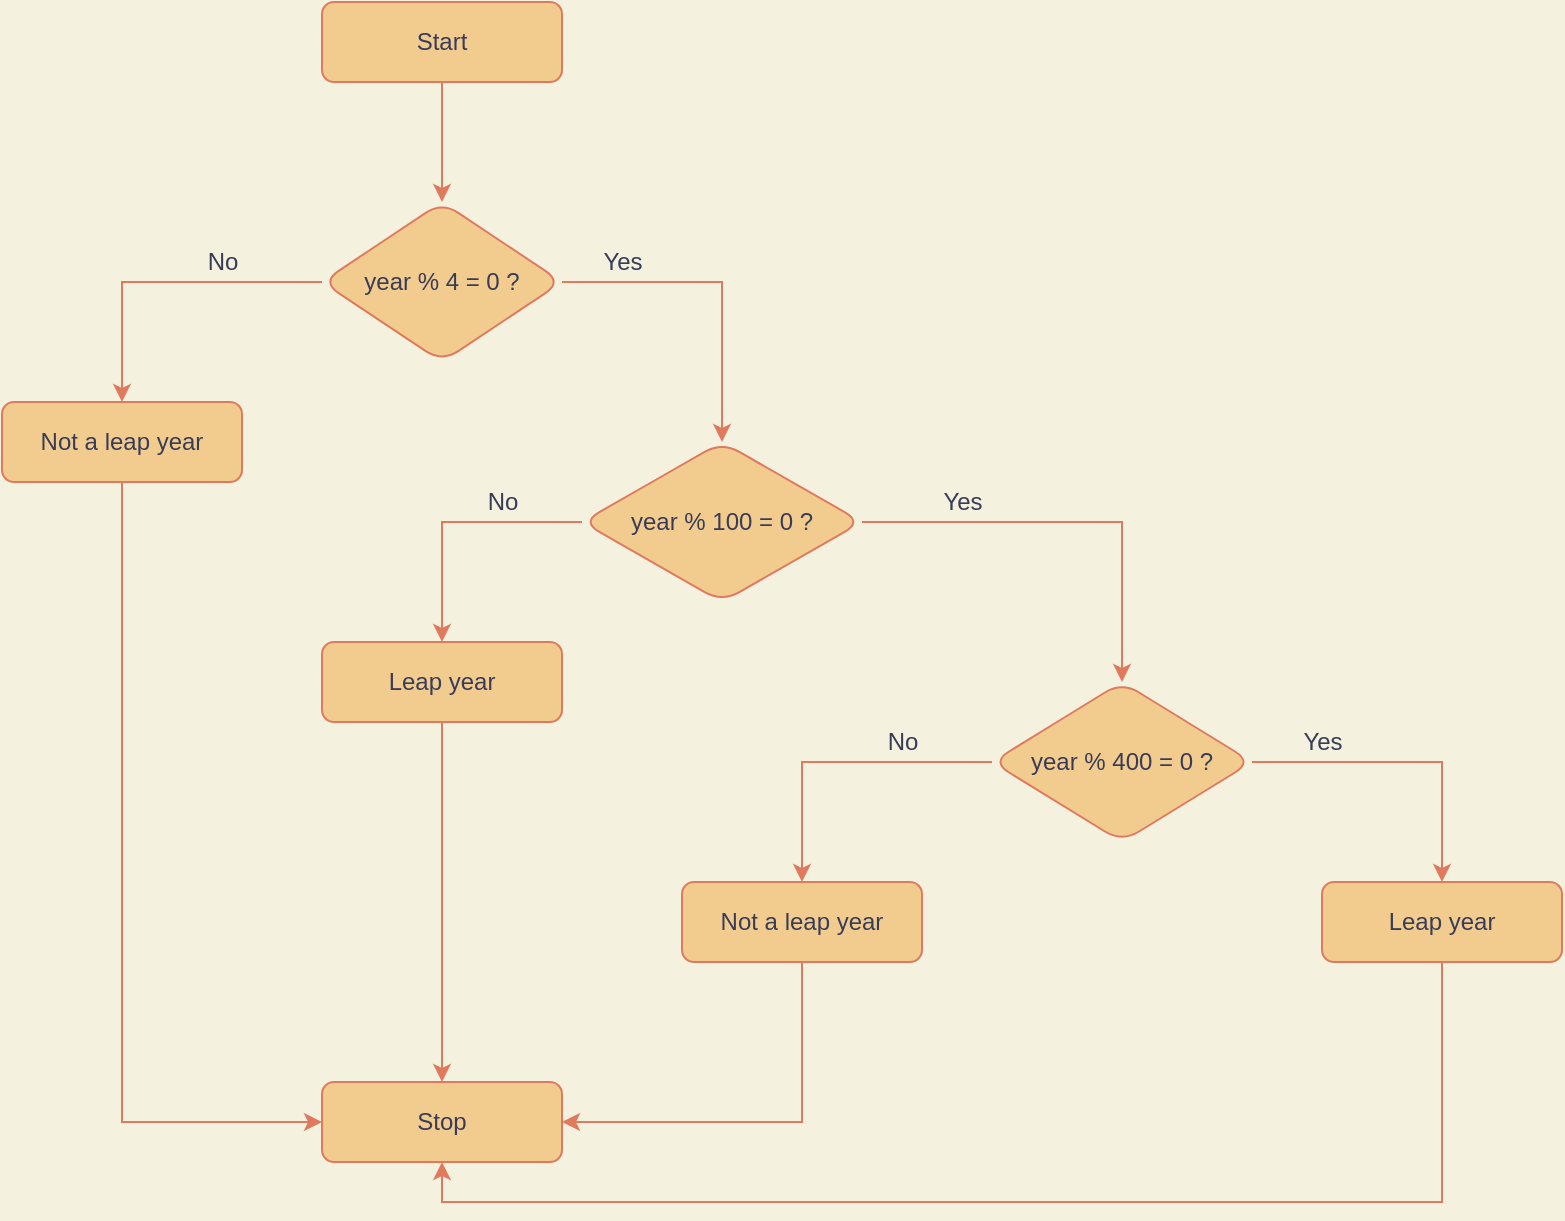 <mxfile version="20.6.1" type="device"><diagram id="PtTN8Aw3Eo9dObX4K2MH" name="Page-1"><mxGraphModel dx="1643" dy="777" grid="1" gridSize="10" guides="1" tooltips="1" connect="1" arrows="1" fold="1" page="1" pageScale="1" pageWidth="1100" pageHeight="850" background="#F4F1DE" math="0" shadow="0"><root><mxCell id="0"/><mxCell id="1" parent="0"/><mxCell id="qNrmKRrsg9OvUIZjo_Em-6" value="" style="edgeStyle=orthogonalEdgeStyle;rounded=0;orthogonalLoop=1;jettySize=auto;html=1;strokeColor=#E07A5F;fontColor=#393C56;fillColor=#F2CC8F;" edge="1" parent="1" source="qNrmKRrsg9OvUIZjo_Em-4" target="qNrmKRrsg9OvUIZjo_Em-5"><mxGeometry relative="1" as="geometry"/></mxCell><mxCell id="qNrmKRrsg9OvUIZjo_Em-4" value="Start" style="rounded=1;whiteSpace=wrap;html=1;strokeColor=#E07A5F;fontColor=#393C56;fillColor=#F2CC8F;" vertex="1" parent="1"><mxGeometry x="240" y="20" width="120" height="40" as="geometry"/></mxCell><mxCell id="qNrmKRrsg9OvUIZjo_Em-8" value="" style="edgeStyle=orthogonalEdgeStyle;rounded=0;orthogonalLoop=1;jettySize=auto;html=1;strokeColor=#E07A5F;fontColor=#393C56;fillColor=#F2CC8F;" edge="1" parent="1" source="qNrmKRrsg9OvUIZjo_Em-5" target="qNrmKRrsg9OvUIZjo_Em-7"><mxGeometry relative="1" as="geometry"/></mxCell><mxCell id="qNrmKRrsg9OvUIZjo_Em-10" value="" style="edgeStyle=orthogonalEdgeStyle;rounded=0;orthogonalLoop=1;jettySize=auto;html=1;strokeColor=#E07A5F;fontColor=#393C56;fillColor=#F2CC8F;" edge="1" parent="1" source="qNrmKRrsg9OvUIZjo_Em-5" target="qNrmKRrsg9OvUIZjo_Em-9"><mxGeometry relative="1" as="geometry"/></mxCell><mxCell id="qNrmKRrsg9OvUIZjo_Em-5" value="year % 4 = 0 ?" style="rhombus;whiteSpace=wrap;html=1;fillColor=#F2CC8F;strokeColor=#E07A5F;fontColor=#393C56;rounded=1;" vertex="1" parent="1"><mxGeometry x="240" y="120" width="120" height="80" as="geometry"/></mxCell><mxCell id="qNrmKRrsg9OvUIZjo_Em-31" style="edgeStyle=orthogonalEdgeStyle;rounded=0;orthogonalLoop=1;jettySize=auto;html=1;exitX=0.5;exitY=1;exitDx=0;exitDy=0;entryX=0;entryY=0.5;entryDx=0;entryDy=0;strokeColor=#E07A5F;fontColor=#393C56;fillColor=#F2CC8F;" edge="1" parent="1" source="qNrmKRrsg9OvUIZjo_Em-7" target="qNrmKRrsg9OvUIZjo_Em-27"><mxGeometry relative="1" as="geometry"/></mxCell><mxCell id="qNrmKRrsg9OvUIZjo_Em-7" value="Not a leap year" style="whiteSpace=wrap;html=1;fillColor=#F2CC8F;strokeColor=#E07A5F;fontColor=#393C56;rounded=1;" vertex="1" parent="1"><mxGeometry x="80" y="220" width="120" height="40" as="geometry"/></mxCell><mxCell id="qNrmKRrsg9OvUIZjo_Em-12" value="" style="edgeStyle=orthogonalEdgeStyle;rounded=0;orthogonalLoop=1;jettySize=auto;html=1;strokeColor=#E07A5F;fontColor=#393C56;fillColor=#F2CC8F;" edge="1" parent="1" source="qNrmKRrsg9OvUIZjo_Em-9" target="qNrmKRrsg9OvUIZjo_Em-11"><mxGeometry relative="1" as="geometry"/></mxCell><mxCell id="qNrmKRrsg9OvUIZjo_Em-14" value="" style="edgeStyle=orthogonalEdgeStyle;rounded=0;orthogonalLoop=1;jettySize=auto;html=1;strokeColor=#E07A5F;fontColor=#393C56;fillColor=#F2CC8F;" edge="1" parent="1" source="qNrmKRrsg9OvUIZjo_Em-9" target="qNrmKRrsg9OvUIZjo_Em-13"><mxGeometry relative="1" as="geometry"/></mxCell><mxCell id="qNrmKRrsg9OvUIZjo_Em-9" value="year % 100 = 0 ?" style="rhombus;whiteSpace=wrap;html=1;fillColor=#F2CC8F;strokeColor=#E07A5F;fontColor=#393C56;rounded=1;" vertex="1" parent="1"><mxGeometry x="370" y="240" width="140" height="80" as="geometry"/></mxCell><mxCell id="qNrmKRrsg9OvUIZjo_Em-29" style="edgeStyle=orthogonalEdgeStyle;rounded=0;orthogonalLoop=1;jettySize=auto;html=1;exitX=0.5;exitY=1;exitDx=0;exitDy=0;entryX=0.5;entryY=0;entryDx=0;entryDy=0;strokeColor=#E07A5F;fontColor=#393C56;fillColor=#F2CC8F;" edge="1" parent="1" source="qNrmKRrsg9OvUIZjo_Em-11" target="qNrmKRrsg9OvUIZjo_Em-27"><mxGeometry relative="1" as="geometry"/></mxCell><mxCell id="qNrmKRrsg9OvUIZjo_Em-11" value="Leap year" style="whiteSpace=wrap;html=1;fillColor=#F2CC8F;strokeColor=#E07A5F;fontColor=#393C56;rounded=1;" vertex="1" parent="1"><mxGeometry x="240" y="340" width="120" height="40" as="geometry"/></mxCell><mxCell id="qNrmKRrsg9OvUIZjo_Em-16" value="" style="edgeStyle=orthogonalEdgeStyle;rounded=0;orthogonalLoop=1;jettySize=auto;html=1;strokeColor=#E07A5F;fontColor=#393C56;fillColor=#F2CC8F;" edge="1" parent="1" source="qNrmKRrsg9OvUIZjo_Em-13" target="qNrmKRrsg9OvUIZjo_Em-15"><mxGeometry relative="1" as="geometry"/></mxCell><mxCell id="qNrmKRrsg9OvUIZjo_Em-18" value="" style="edgeStyle=orthogonalEdgeStyle;rounded=0;orthogonalLoop=1;jettySize=auto;html=1;strokeColor=#E07A5F;fontColor=#393C56;fillColor=#F2CC8F;" edge="1" parent="1" source="qNrmKRrsg9OvUIZjo_Em-13" target="qNrmKRrsg9OvUIZjo_Em-17"><mxGeometry relative="1" as="geometry"/></mxCell><mxCell id="qNrmKRrsg9OvUIZjo_Em-13" value="year % 400 = 0 ?" style="rhombus;whiteSpace=wrap;html=1;fillColor=#F2CC8F;strokeColor=#E07A5F;fontColor=#393C56;rounded=1;" vertex="1" parent="1"><mxGeometry x="575" y="360" width="130" height="80" as="geometry"/></mxCell><mxCell id="qNrmKRrsg9OvUIZjo_Em-35" style="edgeStyle=orthogonalEdgeStyle;rounded=0;orthogonalLoop=1;jettySize=auto;html=1;exitX=0.5;exitY=1;exitDx=0;exitDy=0;entryX=0.5;entryY=1;entryDx=0;entryDy=0;strokeColor=#E07A5F;fontColor=#393C56;fillColor=#F2CC8F;" edge="1" parent="1" source="qNrmKRrsg9OvUIZjo_Em-15" target="qNrmKRrsg9OvUIZjo_Em-27"><mxGeometry relative="1" as="geometry"/></mxCell><mxCell id="qNrmKRrsg9OvUIZjo_Em-15" value="Leap year" style="whiteSpace=wrap;html=1;fillColor=#F2CC8F;strokeColor=#E07A5F;fontColor=#393C56;rounded=1;" vertex="1" parent="1"><mxGeometry x="740" y="460" width="120" height="40" as="geometry"/></mxCell><mxCell id="qNrmKRrsg9OvUIZjo_Em-33" style="edgeStyle=orthogonalEdgeStyle;rounded=0;orthogonalLoop=1;jettySize=auto;html=1;exitX=0.5;exitY=1;exitDx=0;exitDy=0;entryX=1;entryY=0.5;entryDx=0;entryDy=0;strokeColor=#E07A5F;fontColor=#393C56;fillColor=#F2CC8F;" edge="1" parent="1" source="qNrmKRrsg9OvUIZjo_Em-17" target="qNrmKRrsg9OvUIZjo_Em-27"><mxGeometry relative="1" as="geometry"/></mxCell><mxCell id="qNrmKRrsg9OvUIZjo_Em-17" value="Not a leap year" style="whiteSpace=wrap;html=1;fillColor=#F2CC8F;strokeColor=#E07A5F;fontColor=#393C56;rounded=1;" vertex="1" parent="1"><mxGeometry x="420" y="460" width="120" height="40" as="geometry"/></mxCell><mxCell id="qNrmKRrsg9OvUIZjo_Em-19" value="No" style="text;html=1;align=center;verticalAlign=middle;resizable=0;points=[];autosize=1;strokeColor=none;fillColor=none;fontColor=#393C56;" vertex="1" parent="1"><mxGeometry x="170" y="135" width="40" height="30" as="geometry"/></mxCell><mxCell id="qNrmKRrsg9OvUIZjo_Em-20" value="Yes" style="text;html=1;align=center;verticalAlign=middle;resizable=0;points=[];autosize=1;strokeColor=none;fillColor=none;fontColor=#393C56;" vertex="1" parent="1"><mxGeometry x="370" y="135" width="40" height="30" as="geometry"/></mxCell><mxCell id="qNrmKRrsg9OvUIZjo_Em-21" value="No" style="text;html=1;align=center;verticalAlign=middle;resizable=0;points=[];autosize=1;strokeColor=none;fillColor=none;fontColor=#393C56;" vertex="1" parent="1"><mxGeometry x="310" y="255" width="40" height="30" as="geometry"/></mxCell><mxCell id="qNrmKRrsg9OvUIZjo_Em-22" value="Yes" style="text;html=1;align=center;verticalAlign=middle;resizable=0;points=[];autosize=1;strokeColor=none;fillColor=none;fontColor=#393C56;" vertex="1" parent="1"><mxGeometry x="540" y="255" width="40" height="30" as="geometry"/></mxCell><mxCell id="qNrmKRrsg9OvUIZjo_Em-23" value="No" style="text;html=1;align=center;verticalAlign=middle;resizable=0;points=[];autosize=1;strokeColor=none;fillColor=none;fontColor=#393C56;" vertex="1" parent="1"><mxGeometry x="510" y="375" width="40" height="30" as="geometry"/></mxCell><mxCell id="qNrmKRrsg9OvUIZjo_Em-24" value="Yes" style="text;html=1;align=center;verticalAlign=middle;resizable=0;points=[];autosize=1;strokeColor=none;fillColor=none;fontColor=#393C56;" vertex="1" parent="1"><mxGeometry x="720" y="375" width="40" height="30" as="geometry"/></mxCell><mxCell id="qNrmKRrsg9OvUIZjo_Em-27" value="Stop" style="rounded=1;whiteSpace=wrap;html=1;strokeColor=#E07A5F;fontColor=#393C56;fillColor=#F2CC8F;" vertex="1" parent="1"><mxGeometry x="240" y="560" width="120" height="40" as="geometry"/></mxCell></root></mxGraphModel></diagram></mxfile>